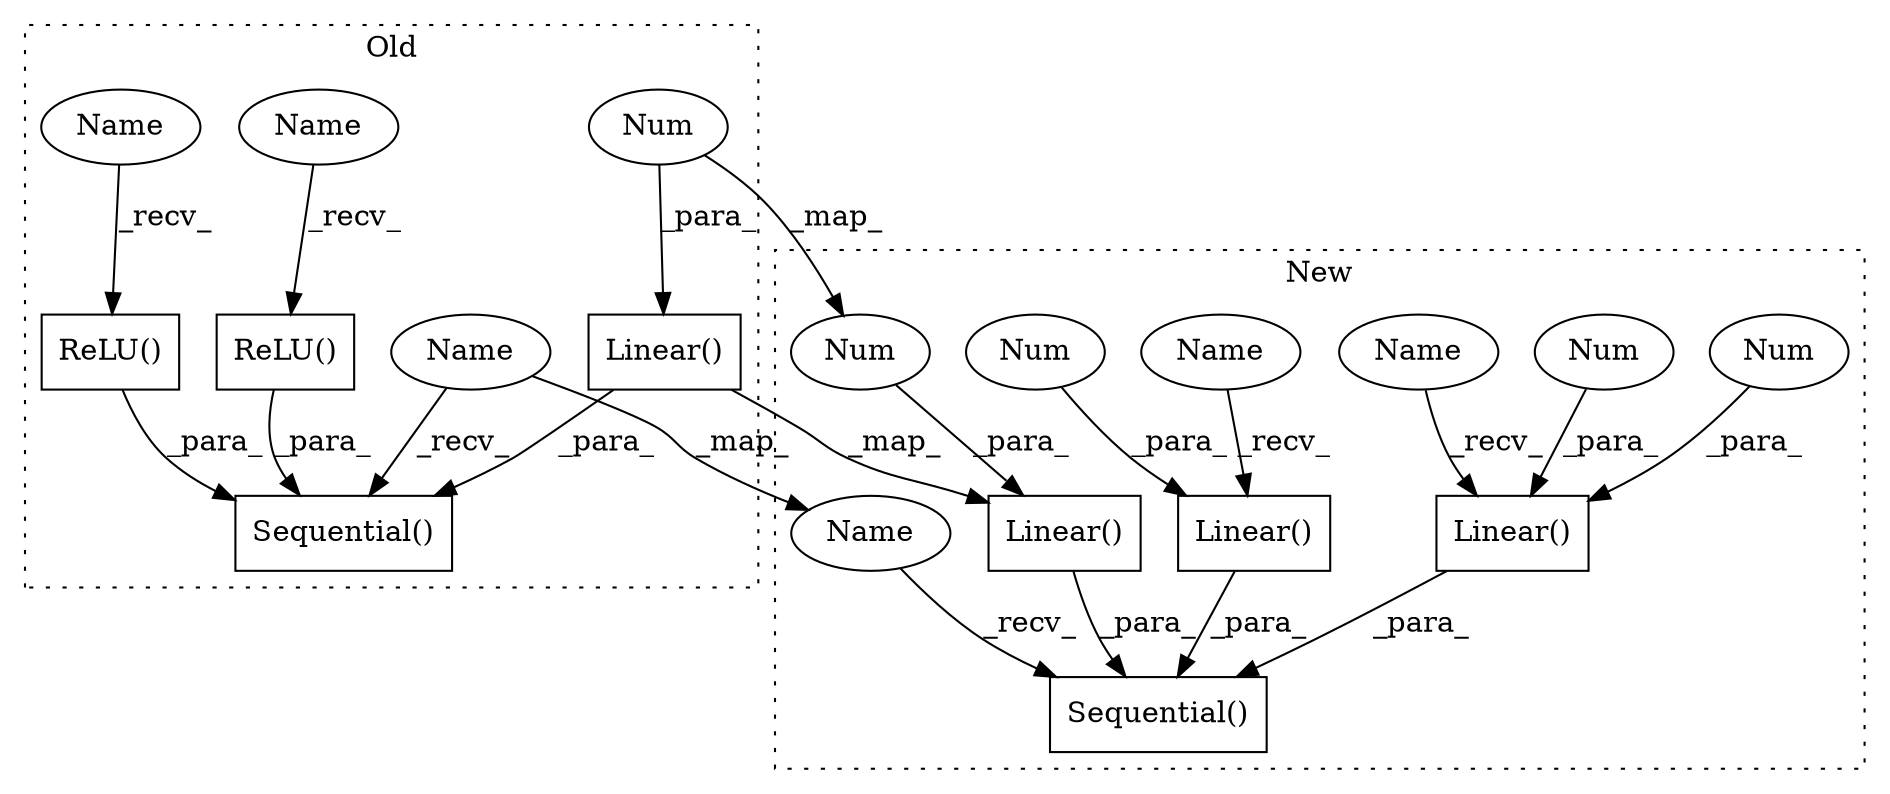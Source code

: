 digraph G {
subgraph cluster0 {
1 [label="ReLU()" a="75" s="3407" l="21" shape="box"];
3 [label="Sequential()" a="75" s="3242,3528" l="27,10" shape="box"];
4 [label="ReLU()" a="75" s="3314" l="21" shape="box"];
6 [label="Linear()" a="75" s="3269,3299" l="10,1" shape="box"];
7 [label="Num" a="76" s="3279" l="3" shape="ellipse"];
17 [label="Name" a="87" s="3314" l="2" shape="ellipse"];
18 [label="Name" a="87" s="3407" l="2" shape="ellipse"];
19 [label="Name" a="87" s="3242" l="2" shape="ellipse"];
label = "Old";
style="dotted";
}
subgraph cluster1 {
2 [label="Sequential()" a="75" s="2897,3383" l="27,10" shape="box"];
5 [label="Linear()" a="75" s="2924,2942" l="10,1" shape="box"];
8 [label="Num" a="76" s="2934" l="3" shape="ellipse"];
9 [label="Linear()" a="75" s="3099,3117" l="10,1" shape="box"];
10 [label="Num" a="76" s="3114" l="3" shape="ellipse"];
11 [label="Num" a="76" s="3109" l="3" shape="ellipse"];
12 [label="Linear()" a="75" s="3203,3222" l="10,1" shape="box"];
13 [label="Num" a="76" s="3213" l="3" shape="ellipse"];
14 [label="Name" a="87" s="2897" l="2" shape="ellipse"];
15 [label="Name" a="87" s="3203" l="2" shape="ellipse"];
16 [label="Name" a="87" s="3099" l="2" shape="ellipse"];
label = "New";
style="dotted";
}
1 -> 3 [label="_para_"];
4 -> 3 [label="_para_"];
5 -> 2 [label="_para_"];
6 -> 3 [label="_para_"];
6 -> 5 [label="_map_"];
7 -> 6 [label="_para_"];
7 -> 8 [label="_map_"];
8 -> 5 [label="_para_"];
9 -> 2 [label="_para_"];
10 -> 9 [label="_para_"];
11 -> 9 [label="_para_"];
12 -> 2 [label="_para_"];
13 -> 12 [label="_para_"];
14 -> 2 [label="_recv_"];
15 -> 12 [label="_recv_"];
16 -> 9 [label="_recv_"];
17 -> 4 [label="_recv_"];
18 -> 1 [label="_recv_"];
19 -> 3 [label="_recv_"];
19 -> 14 [label="_map_"];
}